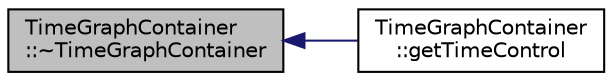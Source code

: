 digraph "TimeGraphContainer::~TimeGraphContainer"
{
 // INTERACTIVE_SVG=YES
  edge [fontname="Helvetica",fontsize="10",labelfontname="Helvetica",labelfontsize="10"];
  node [fontname="Helvetica",fontsize="10",shape=record];
  rankdir="LR";
  Node1 [label="TimeGraphContainer\l::~TimeGraphContainer",height=0.2,width=0.4,color="black", fillcolor="grey75", style="filled", fontcolor="black"];
  Node1 -> Node2 [dir="back",color="midnightblue",fontsize="10",style="solid",fontname="Helvetica"];
  Node2 [label="TimeGraphContainer\l::getTimeControl",height=0.2,width=0.4,color="black", fillcolor="white", style="filled",URL="$dd/d73/class_time_graph_container.html#ad6edfa2365cd2207b53d53f04af0fef0"];
}
